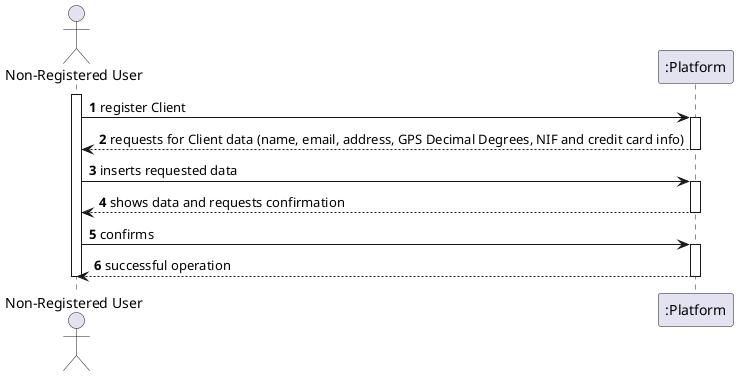 @startuml
autonumber
actor "Non-Registered User" as NRU

activate NRU
NRU -> ":Platform" : register Client
activate ":Platform"
":Platform" --> NRU : requests for Client data (name, email, address, GPS Decimal Degrees, NIF and credit card info)
deactivate ":Platform"

NRU -> ":Platform" : inserts requested data
activate ":Platform"
":Platform" --> NRU : shows data and requests confirmation
deactivate ":Platform"

NRU -> ":Platform" : confirms
activate ":Platform"
":Platform" --> NRU : successful operation
deactivate ":Platform"

deactivate NRU
@enduml
